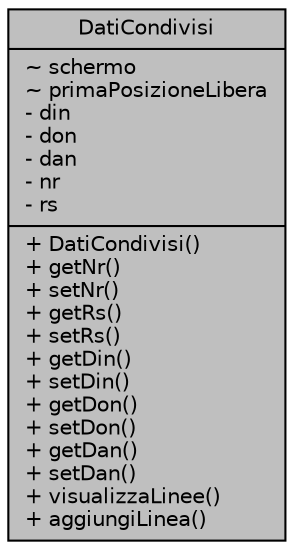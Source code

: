digraph "DatiCondivisi"
{
 // INTERACTIVE_SVG=YES
  edge [fontname="Helvetica",fontsize="10",labelfontname="Helvetica",labelfontsize="10"];
  node [fontname="Helvetica",fontsize="10",shape=record];
  Node1 [label="{DatiCondivisi\n|~ schermo\l~ primaPosizioneLibera\l- din\l- don\l- dan\l- nr\l- rs\l|+ DatiCondivisi()\l+ getNr()\l+ setNr()\l+ getRs()\l+ setRs()\l+ getDin()\l+ setDin()\l+ getDon()\l+ setDon()\l+ getDan()\l+ setDan()\l+ visualizzaLinee()\l+ aggiungiLinea()\l}",height=0.2,width=0.4,color="black", fillcolor="grey75", style="filled", fontcolor="black"];
}

